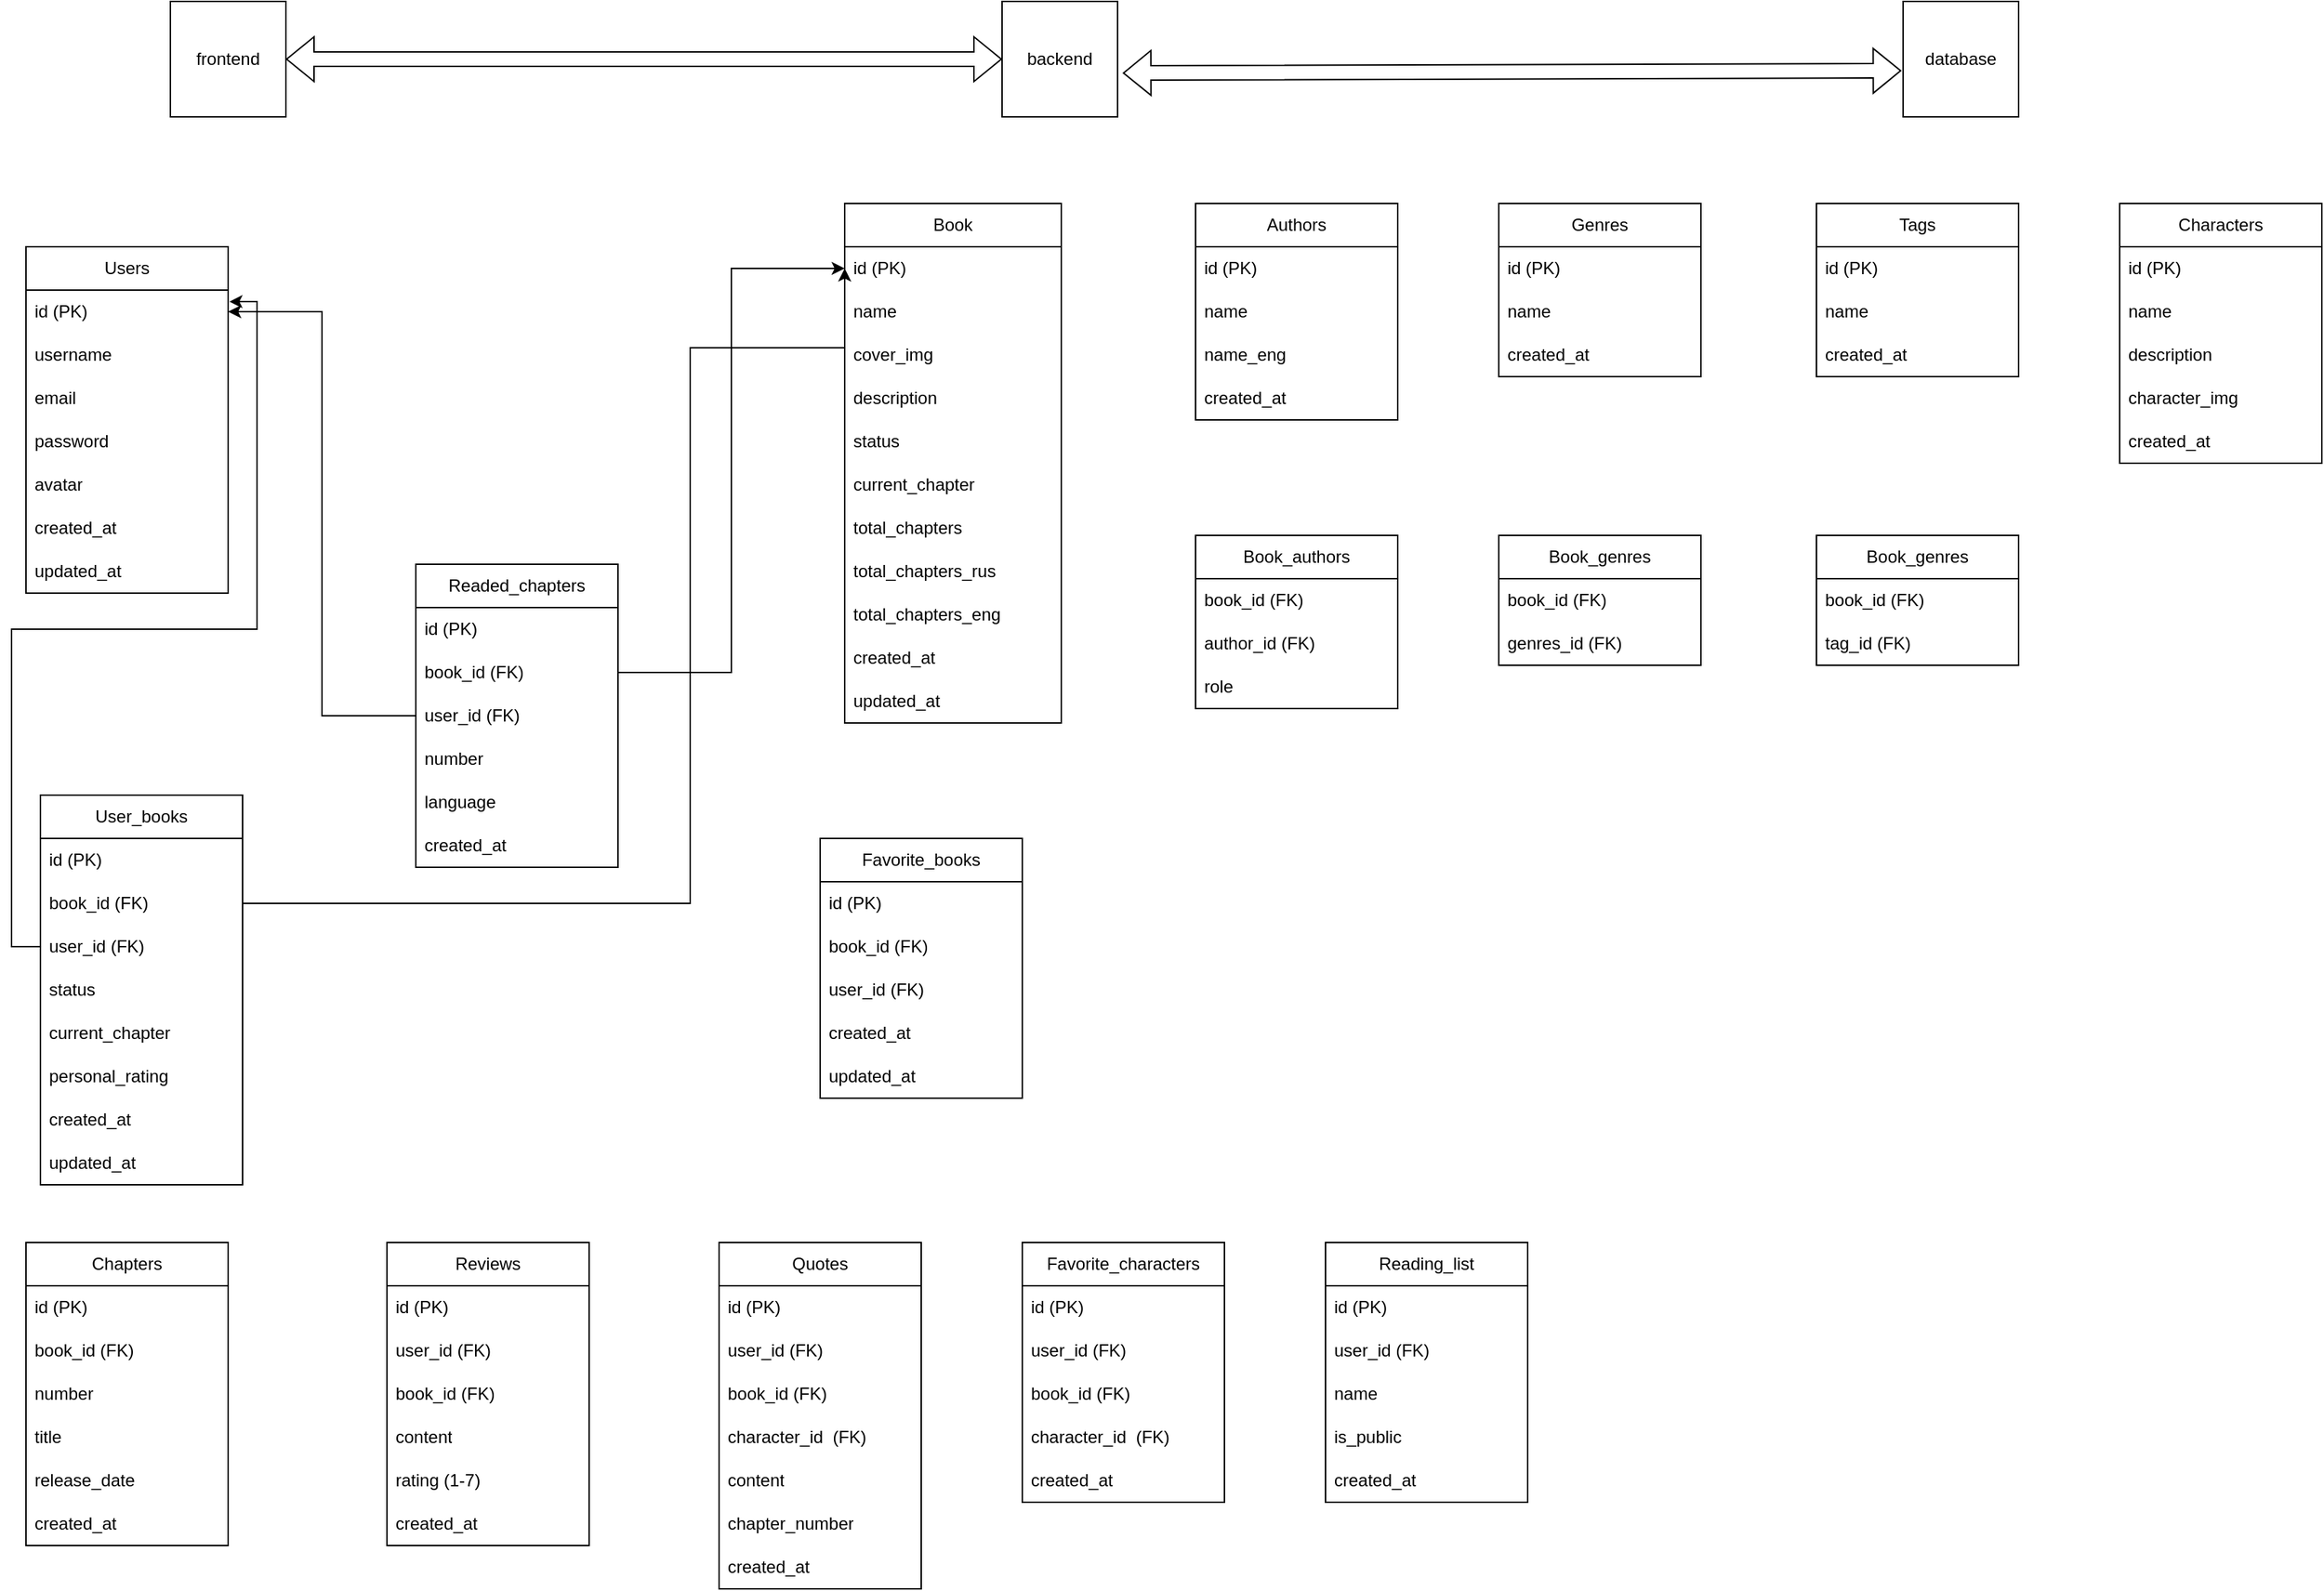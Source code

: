 <mxfile version="28.1.2">
  <diagram name="Страница — 1" id="Tto3KAdQ46b9vLhiMNn-">
    <mxGraphModel dx="1601" dy="783" grid="1" gridSize="10" guides="1" tooltips="1" connect="1" arrows="1" fold="1" page="1" pageScale="1" pageWidth="2336" pageHeight="1654" math="0" shadow="0">
      <root>
        <mxCell id="0" />
        <mxCell id="1" parent="0" />
        <mxCell id="zuVqxmRedbpw3159BYcp-1" value="frontend" style="whiteSpace=wrap;html=1;aspect=fixed;" parent="1" vertex="1">
          <mxGeometry x="210" y="50" width="80" height="80" as="geometry" />
        </mxCell>
        <mxCell id="zuVqxmRedbpw3159BYcp-2" value="backend" style="whiteSpace=wrap;html=1;aspect=fixed;" parent="1" vertex="1">
          <mxGeometry x="786" y="50" width="80" height="80" as="geometry" />
        </mxCell>
        <mxCell id="zuVqxmRedbpw3159BYcp-8" value="database" style="whiteSpace=wrap;html=1;aspect=fixed;" parent="1" vertex="1">
          <mxGeometry x="1410" y="50" width="80" height="80" as="geometry" />
        </mxCell>
        <mxCell id="zuVqxmRedbpw3159BYcp-9" value="" style="shape=flexArrow;endArrow=classic;startArrow=classic;html=1;rounded=0;exitX=1;exitY=0.5;exitDx=0;exitDy=0;entryX=0;entryY=0.5;entryDx=0;entryDy=0;" parent="1" source="zuVqxmRedbpw3159BYcp-1" target="zuVqxmRedbpw3159BYcp-2" edge="1">
          <mxGeometry width="100" height="100" relative="1" as="geometry">
            <mxPoint x="562" y="189.5" as="sourcePoint" />
            <mxPoint x="672" y="190" as="targetPoint" />
            <Array as="points" />
          </mxGeometry>
        </mxCell>
        <mxCell id="zuVqxmRedbpw3159BYcp-10" value="" style="shape=flexArrow;endArrow=classic;startArrow=classic;html=1;rounded=0;entryX=1.045;entryY=0.62;entryDx=0;entryDy=0;exitX=-0.015;exitY=0.6;exitDx=0;exitDy=0;exitPerimeter=0;entryPerimeter=0;" parent="1" source="zuVqxmRedbpw3159BYcp-8" target="zuVqxmRedbpw3159BYcp-2" edge="1">
          <mxGeometry width="100" height="100" relative="1" as="geometry">
            <mxPoint x="802" y="390" as="sourcePoint" />
            <mxPoint x="902" y="290" as="targetPoint" />
          </mxGeometry>
        </mxCell>
        <mxCell id="zuVqxmRedbpw3159BYcp-11" value="Book" style="swimlane;fontStyle=0;childLayout=stackLayout;horizontal=1;startSize=30;horizontalStack=0;resizeParent=1;resizeParentMax=0;resizeLast=0;collapsible=1;marginBottom=0;whiteSpace=wrap;html=1;" parent="1" vertex="1">
          <mxGeometry x="677" y="190" width="150" height="360" as="geometry" />
        </mxCell>
        <mxCell id="zuVqxmRedbpw3159BYcp-12" value="id (PK)" style="text;strokeColor=none;fillColor=none;align=left;verticalAlign=middle;spacingLeft=4;spacingRight=4;overflow=hidden;points=[[0,0.5],[1,0.5]];portConstraint=eastwest;rotatable=0;whiteSpace=wrap;html=1;" parent="zuVqxmRedbpw3159BYcp-11" vertex="1">
          <mxGeometry y="30" width="150" height="30" as="geometry" />
        </mxCell>
        <mxCell id="zuVqxmRedbpw3159BYcp-13" value="name" style="text;strokeColor=none;fillColor=none;align=left;verticalAlign=middle;spacingLeft=4;spacingRight=4;overflow=hidden;points=[[0,0.5],[1,0.5]];portConstraint=eastwest;rotatable=0;whiteSpace=wrap;html=1;" parent="zuVqxmRedbpw3159BYcp-11" vertex="1">
          <mxGeometry y="60" width="150" height="30" as="geometry" />
        </mxCell>
        <mxCell id="Y9O5eQjFK2ASz91ScBbO-5" value="cover_img" style="text;strokeColor=none;fillColor=none;align=left;verticalAlign=middle;spacingLeft=4;spacingRight=4;overflow=hidden;points=[[0,0.5],[1,0.5]];portConstraint=eastwest;rotatable=0;whiteSpace=wrap;html=1;" parent="zuVqxmRedbpw3159BYcp-11" vertex="1">
          <mxGeometry y="90" width="150" height="30" as="geometry" />
        </mxCell>
        <mxCell id="Y9O5eQjFK2ASz91ScBbO-4" value="description" style="text;strokeColor=none;fillColor=none;align=left;verticalAlign=middle;spacingLeft=4;spacingRight=4;overflow=hidden;points=[[0,0.5],[1,0.5]];portConstraint=eastwest;rotatable=0;whiteSpace=wrap;html=1;" parent="zuVqxmRedbpw3159BYcp-11" vertex="1">
          <mxGeometry y="120" width="150" height="30" as="geometry" />
        </mxCell>
        <mxCell id="Y9O5eQjFK2ASz91ScBbO-6" value="status" style="text;strokeColor=none;fillColor=none;align=left;verticalAlign=middle;spacingLeft=4;spacingRight=4;overflow=hidden;points=[[0,0.5],[1,0.5]];portConstraint=eastwest;rotatable=0;whiteSpace=wrap;html=1;" parent="zuVqxmRedbpw3159BYcp-11" vertex="1">
          <mxGeometry y="150" width="150" height="30" as="geometry" />
        </mxCell>
        <mxCell id="zuVqxmRedbpw3159BYcp-14" value="current_chapter" style="text;strokeColor=none;fillColor=none;align=left;verticalAlign=middle;spacingLeft=4;spacingRight=4;overflow=hidden;points=[[0,0.5],[1,0.5]];portConstraint=eastwest;rotatable=0;whiteSpace=wrap;html=1;" parent="zuVqxmRedbpw3159BYcp-11" vertex="1">
          <mxGeometry y="180" width="150" height="30" as="geometry" />
        </mxCell>
        <mxCell id="zuVqxmRedbpw3159BYcp-15" value="total_chapters" style="text;strokeColor=none;fillColor=none;align=left;verticalAlign=middle;spacingLeft=4;spacingRight=4;overflow=hidden;points=[[0,0.5],[1,0.5]];portConstraint=eastwest;rotatable=0;whiteSpace=wrap;html=1;" parent="zuVqxmRedbpw3159BYcp-11" vertex="1">
          <mxGeometry y="210" width="150" height="30" as="geometry" />
        </mxCell>
        <mxCell id="zuVqxmRedbpw3159BYcp-16" value="total_chapters_rus" style="text;strokeColor=none;fillColor=none;align=left;verticalAlign=middle;spacingLeft=4;spacingRight=4;overflow=hidden;points=[[0,0.5],[1,0.5]];portConstraint=eastwest;rotatable=0;whiteSpace=wrap;html=1;" parent="zuVqxmRedbpw3159BYcp-11" vertex="1">
          <mxGeometry y="240" width="150" height="30" as="geometry" />
        </mxCell>
        <mxCell id="zuVqxmRedbpw3159BYcp-17" value="total_chapters_eng" style="text;strokeColor=none;fillColor=none;align=left;verticalAlign=middle;spacingLeft=4;spacingRight=4;overflow=hidden;points=[[0,0.5],[1,0.5]];portConstraint=eastwest;rotatable=0;whiteSpace=wrap;html=1;" parent="zuVqxmRedbpw3159BYcp-11" vertex="1">
          <mxGeometry y="270" width="150" height="30" as="geometry" />
        </mxCell>
        <mxCell id="zuVqxmRedbpw3159BYcp-18" value="created_at" style="text;strokeColor=none;fillColor=none;align=left;verticalAlign=middle;spacingLeft=4;spacingRight=4;overflow=hidden;points=[[0,0.5],[1,0.5]];portConstraint=eastwest;rotatable=0;whiteSpace=wrap;html=1;" parent="zuVqxmRedbpw3159BYcp-11" vertex="1">
          <mxGeometry y="300" width="150" height="30" as="geometry" />
        </mxCell>
        <mxCell id="zuVqxmRedbpw3159BYcp-19" value="updated_at" style="text;strokeColor=none;fillColor=none;align=left;verticalAlign=middle;spacingLeft=4;spacingRight=4;overflow=hidden;points=[[0,0.5],[1,0.5]];portConstraint=eastwest;rotatable=0;whiteSpace=wrap;html=1;" parent="zuVqxmRedbpw3159BYcp-11" vertex="1">
          <mxGeometry y="330" width="150" height="30" as="geometry" />
        </mxCell>
        <mxCell id="zuVqxmRedbpw3159BYcp-20" value="Readed_chapters" style="swimlane;fontStyle=0;childLayout=stackLayout;horizontal=1;startSize=30;horizontalStack=0;resizeParent=1;resizeParentMax=0;resizeLast=0;collapsible=1;marginBottom=0;whiteSpace=wrap;html=1;" parent="1" vertex="1">
          <mxGeometry x="380" y="440" width="140" height="210" as="geometry" />
        </mxCell>
        <mxCell id="zuVqxmRedbpw3159BYcp-21" value="id (PK)" style="text;strokeColor=none;fillColor=none;align=left;verticalAlign=middle;spacingLeft=4;spacingRight=4;overflow=hidden;points=[[0,0.5],[1,0.5]];portConstraint=eastwest;rotatable=0;whiteSpace=wrap;html=1;" parent="zuVqxmRedbpw3159BYcp-20" vertex="1">
          <mxGeometry y="30" width="140" height="30" as="geometry" />
        </mxCell>
        <mxCell id="zuVqxmRedbpw3159BYcp-22" value="book_id (FK)" style="text;strokeColor=none;fillColor=none;align=left;verticalAlign=middle;spacingLeft=4;spacingRight=4;overflow=hidden;points=[[0,0.5],[1,0.5]];portConstraint=eastwest;rotatable=0;whiteSpace=wrap;html=1;" parent="zuVqxmRedbpw3159BYcp-20" vertex="1">
          <mxGeometry y="60" width="140" height="30" as="geometry" />
        </mxCell>
        <mxCell id="zuVqxmRedbpw3159BYcp-32" value="user_id (FK)" style="text;strokeColor=none;fillColor=none;align=left;verticalAlign=middle;spacingLeft=4;spacingRight=4;overflow=hidden;points=[[0,0.5],[1,0.5]];portConstraint=eastwest;rotatable=0;whiteSpace=wrap;html=1;" parent="zuVqxmRedbpw3159BYcp-20" vertex="1">
          <mxGeometry y="90" width="140" height="30" as="geometry" />
        </mxCell>
        <mxCell id="Y9O5eQjFK2ASz91ScBbO-35" value="number" style="text;strokeColor=none;fillColor=none;align=left;verticalAlign=middle;spacingLeft=4;spacingRight=4;overflow=hidden;points=[[0,0.5],[1,0.5]];portConstraint=eastwest;rotatable=0;whiteSpace=wrap;html=1;" parent="zuVqxmRedbpw3159BYcp-20" vertex="1">
          <mxGeometry y="120" width="140" height="30" as="geometry" />
        </mxCell>
        <mxCell id="zuVqxmRedbpw3159BYcp-23" value="language" style="text;strokeColor=none;fillColor=none;align=left;verticalAlign=middle;spacingLeft=4;spacingRight=4;overflow=hidden;points=[[0,0.5],[1,0.5]];portConstraint=eastwest;rotatable=0;whiteSpace=wrap;html=1;" parent="zuVqxmRedbpw3159BYcp-20" vertex="1">
          <mxGeometry y="150" width="140" height="30" as="geometry" />
        </mxCell>
        <mxCell id="zuVqxmRedbpw3159BYcp-26" value="created_at" style="text;strokeColor=none;fillColor=none;align=left;verticalAlign=middle;spacingLeft=4;spacingRight=4;overflow=hidden;points=[[0,0.5],[1,0.5]];portConstraint=eastwest;rotatable=0;whiteSpace=wrap;html=1;" parent="zuVqxmRedbpw3159BYcp-20" vertex="1">
          <mxGeometry y="180" width="140" height="30" as="geometry" />
        </mxCell>
        <mxCell id="zuVqxmRedbpw3159BYcp-25" style="edgeStyle=orthogonalEdgeStyle;rounded=0;orthogonalLoop=1;jettySize=auto;html=1;entryX=0;entryY=0.5;entryDx=0;entryDy=0;" parent="1" source="zuVqxmRedbpw3159BYcp-22" target="zuVqxmRedbpw3159BYcp-12" edge="1">
          <mxGeometry relative="1" as="geometry" />
        </mxCell>
        <mxCell id="zuVqxmRedbpw3159BYcp-27" value="Users" style="swimlane;fontStyle=0;childLayout=stackLayout;horizontal=1;startSize=30;horizontalStack=0;resizeParent=1;resizeParentMax=0;resizeLast=0;collapsible=1;marginBottom=0;whiteSpace=wrap;html=1;" parent="1" vertex="1">
          <mxGeometry x="110" y="220" width="140" height="240" as="geometry" />
        </mxCell>
        <mxCell id="zuVqxmRedbpw3159BYcp-28" value="id (PK)" style="text;strokeColor=none;fillColor=none;align=left;verticalAlign=middle;spacingLeft=4;spacingRight=4;overflow=hidden;points=[[0,0.5],[1,0.5]];portConstraint=eastwest;rotatable=0;whiteSpace=wrap;html=1;" parent="zuVqxmRedbpw3159BYcp-27" vertex="1">
          <mxGeometry y="30" width="140" height="30" as="geometry" />
        </mxCell>
        <mxCell id="Y9O5eQjFK2ASz91ScBbO-2" value="username" style="text;strokeColor=none;fillColor=none;align=left;verticalAlign=middle;spacingLeft=4;spacingRight=4;overflow=hidden;points=[[0,0.5],[1,0.5]];portConstraint=eastwest;rotatable=0;whiteSpace=wrap;html=1;" parent="zuVqxmRedbpw3159BYcp-27" vertex="1">
          <mxGeometry y="60" width="140" height="30" as="geometry" />
        </mxCell>
        <mxCell id="zuVqxmRedbpw3159BYcp-30" value="email" style="text;strokeColor=none;fillColor=none;align=left;verticalAlign=middle;spacingLeft=4;spacingRight=4;overflow=hidden;points=[[0,0.5],[1,0.5]];portConstraint=eastwest;rotatable=0;whiteSpace=wrap;html=1;" parent="zuVqxmRedbpw3159BYcp-27" vertex="1">
          <mxGeometry y="90" width="140" height="30" as="geometry" />
        </mxCell>
        <mxCell id="zuVqxmRedbpw3159BYcp-31" value="password" style="text;strokeColor=none;fillColor=none;align=left;verticalAlign=middle;spacingLeft=4;spacingRight=4;overflow=hidden;points=[[0,0.5],[1,0.5]];portConstraint=eastwest;rotatable=0;whiteSpace=wrap;html=1;" parent="zuVqxmRedbpw3159BYcp-27" vertex="1">
          <mxGeometry y="120" width="140" height="30" as="geometry" />
        </mxCell>
        <mxCell id="Y9O5eQjFK2ASz91ScBbO-3" value="avatar" style="text;strokeColor=none;fillColor=none;align=left;verticalAlign=middle;spacingLeft=4;spacingRight=4;overflow=hidden;points=[[0,0.5],[1,0.5]];portConstraint=eastwest;rotatable=0;whiteSpace=wrap;html=1;" parent="zuVqxmRedbpw3159BYcp-27" vertex="1">
          <mxGeometry y="150" width="140" height="30" as="geometry" />
        </mxCell>
        <mxCell id="zuVqxmRedbpw3159BYcp-29" value="created_at&lt;span style=&quot;white-space: pre;&quot;&gt;&#x9;&lt;/span&gt;" style="text;strokeColor=none;fillColor=none;align=left;verticalAlign=middle;spacingLeft=4;spacingRight=4;overflow=hidden;points=[[0,0.5],[1,0.5]];portConstraint=eastwest;rotatable=0;whiteSpace=wrap;html=1;" parent="zuVqxmRedbpw3159BYcp-27" vertex="1">
          <mxGeometry y="180" width="140" height="30" as="geometry" />
        </mxCell>
        <mxCell id="D9wu04hooPSwnzyHcxWe-1" value="updated_at" style="text;strokeColor=none;fillColor=none;align=left;verticalAlign=middle;spacingLeft=4;spacingRight=4;overflow=hidden;points=[[0,0.5],[1,0.5]];portConstraint=eastwest;rotatable=0;whiteSpace=wrap;html=1;" parent="zuVqxmRedbpw3159BYcp-27" vertex="1">
          <mxGeometry y="210" width="140" height="30" as="geometry" />
        </mxCell>
        <mxCell id="zuVqxmRedbpw3159BYcp-34" style="edgeStyle=orthogonalEdgeStyle;rounded=0;orthogonalLoop=1;jettySize=auto;html=1;" parent="1" source="zuVqxmRedbpw3159BYcp-32" target="zuVqxmRedbpw3159BYcp-28" edge="1">
          <mxGeometry relative="1" as="geometry" />
        </mxCell>
        <mxCell id="zuVqxmRedbpw3159BYcp-35" value="User_books" style="swimlane;fontStyle=0;childLayout=stackLayout;horizontal=1;startSize=30;horizontalStack=0;resizeParent=1;resizeParentMax=0;resizeLast=0;collapsible=1;marginBottom=0;whiteSpace=wrap;html=1;" parent="1" vertex="1">
          <mxGeometry x="120" y="600" width="140" height="270" as="geometry" />
        </mxCell>
        <mxCell id="zuVqxmRedbpw3159BYcp-36" value="id (PK)" style="text;strokeColor=none;fillColor=none;align=left;verticalAlign=middle;spacingLeft=4;spacingRight=4;overflow=hidden;points=[[0,0.5],[1,0.5]];portConstraint=eastwest;rotatable=0;whiteSpace=wrap;html=1;" parent="zuVqxmRedbpw3159BYcp-35" vertex="1">
          <mxGeometry y="30" width="140" height="30" as="geometry" />
        </mxCell>
        <mxCell id="zuVqxmRedbpw3159BYcp-41" value="book_id (FK)" style="text;strokeColor=none;fillColor=none;align=left;verticalAlign=middle;spacingLeft=4;spacingRight=4;overflow=hidden;points=[[0,0.5],[1,0.5]];portConstraint=eastwest;rotatable=0;whiteSpace=wrap;html=1;" parent="zuVqxmRedbpw3159BYcp-35" vertex="1">
          <mxGeometry y="60" width="140" height="30" as="geometry" />
        </mxCell>
        <mxCell id="zuVqxmRedbpw3159BYcp-40" value="user_id (FK)" style="text;strokeColor=none;fillColor=none;align=left;verticalAlign=middle;spacingLeft=4;spacingRight=4;overflow=hidden;points=[[0,0.5],[1,0.5]];portConstraint=eastwest;rotatable=0;whiteSpace=wrap;html=1;" parent="zuVqxmRedbpw3159BYcp-35" vertex="1">
          <mxGeometry y="90" width="140" height="30" as="geometry" />
        </mxCell>
        <mxCell id="zuVqxmRedbpw3159BYcp-51" value="status" style="text;strokeColor=none;fillColor=none;align=left;verticalAlign=middle;spacingLeft=4;spacingRight=4;overflow=hidden;points=[[0,0.5],[1,0.5]];portConstraint=eastwest;rotatable=0;whiteSpace=wrap;html=1;" parent="zuVqxmRedbpw3159BYcp-35" vertex="1">
          <mxGeometry y="120" width="140" height="30" as="geometry" />
        </mxCell>
        <mxCell id="Y9O5eQjFK2ASz91ScBbO-33" value="current_chapter" style="text;strokeColor=none;fillColor=none;align=left;verticalAlign=middle;spacingLeft=4;spacingRight=4;overflow=hidden;points=[[0,0.5],[1,0.5]];portConstraint=eastwest;rotatable=0;whiteSpace=wrap;html=1;" parent="zuVqxmRedbpw3159BYcp-35" vertex="1">
          <mxGeometry y="150" width="140" height="30" as="geometry" />
        </mxCell>
        <mxCell id="Y9O5eQjFK2ASz91ScBbO-34" value="personal_rating" style="text;strokeColor=none;fillColor=none;align=left;verticalAlign=middle;spacingLeft=4;spacingRight=4;overflow=hidden;points=[[0,0.5],[1,0.5]];portConstraint=eastwest;rotatable=0;whiteSpace=wrap;html=1;" parent="zuVqxmRedbpw3159BYcp-35" vertex="1">
          <mxGeometry y="180" width="140" height="30" as="geometry" />
        </mxCell>
        <mxCell id="zuVqxmRedbpw3159BYcp-37" value="created_at" style="text;strokeColor=none;fillColor=none;align=left;verticalAlign=middle;spacingLeft=4;spacingRight=4;overflow=hidden;points=[[0,0.5],[1,0.5]];portConstraint=eastwest;rotatable=0;whiteSpace=wrap;html=1;" parent="zuVqxmRedbpw3159BYcp-35" vertex="1">
          <mxGeometry y="210" width="140" height="30" as="geometry" />
        </mxCell>
        <mxCell id="zuVqxmRedbpw3159BYcp-38" value="updated_at" style="text;strokeColor=none;fillColor=none;align=left;verticalAlign=middle;spacingLeft=4;spacingRight=4;overflow=hidden;points=[[0,0.5],[1,0.5]];portConstraint=eastwest;rotatable=0;whiteSpace=wrap;html=1;" parent="zuVqxmRedbpw3159BYcp-35" vertex="1">
          <mxGeometry y="240" width="140" height="30" as="geometry" />
        </mxCell>
        <mxCell id="zuVqxmRedbpw3159BYcp-42" style="edgeStyle=orthogonalEdgeStyle;rounded=0;orthogonalLoop=1;jettySize=auto;html=1;entryX=0;entryY=0.5;entryDx=0;entryDy=0;" parent="1" source="zuVqxmRedbpw3159BYcp-41" target="zuVqxmRedbpw3159BYcp-12" edge="1">
          <mxGeometry relative="1" as="geometry">
            <Array as="points">
              <mxPoint x="170" y="675" />
              <mxPoint x="570" y="675" />
              <mxPoint x="570" y="290" />
              <mxPoint x="677" y="290" />
            </Array>
          </mxGeometry>
        </mxCell>
        <mxCell id="zuVqxmRedbpw3159BYcp-44" style="edgeStyle=orthogonalEdgeStyle;rounded=0;orthogonalLoop=1;jettySize=auto;html=1;entryX=1.006;entryY=0.267;entryDx=0;entryDy=0;entryPerimeter=0;" parent="1" source="zuVqxmRedbpw3159BYcp-40" target="zuVqxmRedbpw3159BYcp-28" edge="1">
          <mxGeometry relative="1" as="geometry" />
        </mxCell>
        <mxCell id="zuVqxmRedbpw3159BYcp-45" value="Favorite_books" style="swimlane;fontStyle=0;childLayout=stackLayout;horizontal=1;startSize=30;horizontalStack=0;resizeParent=1;resizeParentMax=0;resizeLast=0;collapsible=1;marginBottom=0;whiteSpace=wrap;html=1;" parent="1" vertex="1">
          <mxGeometry x="660" y="630" width="140" height="180" as="geometry" />
        </mxCell>
        <mxCell id="zuVqxmRedbpw3159BYcp-46" value="id (PK)" style="text;strokeColor=none;fillColor=none;align=left;verticalAlign=middle;spacingLeft=4;spacingRight=4;overflow=hidden;points=[[0,0.5],[1,0.5]];portConstraint=eastwest;rotatable=0;whiteSpace=wrap;html=1;" parent="zuVqxmRedbpw3159BYcp-45" vertex="1">
          <mxGeometry y="30" width="140" height="30" as="geometry" />
        </mxCell>
        <mxCell id="zuVqxmRedbpw3159BYcp-49" value="book_id (FK)" style="text;strokeColor=none;fillColor=none;align=left;verticalAlign=middle;spacingLeft=4;spacingRight=4;overflow=hidden;points=[[0,0.5],[1,0.5]];portConstraint=eastwest;rotatable=0;whiteSpace=wrap;html=1;" parent="zuVqxmRedbpw3159BYcp-45" vertex="1">
          <mxGeometry y="60" width="140" height="30" as="geometry" />
        </mxCell>
        <mxCell id="zuVqxmRedbpw3159BYcp-50" value="user_id (FK)" style="text;strokeColor=none;fillColor=none;align=left;verticalAlign=middle;spacingLeft=4;spacingRight=4;overflow=hidden;points=[[0,0.5],[1,0.5]];portConstraint=eastwest;rotatable=0;whiteSpace=wrap;html=1;" parent="zuVqxmRedbpw3159BYcp-45" vertex="1">
          <mxGeometry y="90" width="140" height="30" as="geometry" />
        </mxCell>
        <mxCell id="zuVqxmRedbpw3159BYcp-47" value="created_at" style="text;strokeColor=none;fillColor=none;align=left;verticalAlign=middle;spacingLeft=4;spacingRight=4;overflow=hidden;points=[[0,0.5],[1,0.5]];portConstraint=eastwest;rotatable=0;whiteSpace=wrap;html=1;" parent="zuVqxmRedbpw3159BYcp-45" vertex="1">
          <mxGeometry y="120" width="140" height="30" as="geometry" />
        </mxCell>
        <mxCell id="zuVqxmRedbpw3159BYcp-48" value="updated_at" style="text;strokeColor=none;fillColor=none;align=left;verticalAlign=middle;spacingLeft=4;spacingRight=4;overflow=hidden;points=[[0,0.5],[1,0.5]];portConstraint=eastwest;rotatable=0;whiteSpace=wrap;html=1;" parent="zuVqxmRedbpw3159BYcp-45" vertex="1">
          <mxGeometry y="150" width="140" height="30" as="geometry" />
        </mxCell>
        <mxCell id="Y9O5eQjFK2ASz91ScBbO-7" value="Authors" style="swimlane;fontStyle=0;childLayout=stackLayout;horizontal=1;startSize=30;horizontalStack=0;resizeParent=1;resizeParentMax=0;resizeLast=0;collapsible=1;marginBottom=0;whiteSpace=wrap;html=1;" parent="1" vertex="1">
          <mxGeometry x="920" y="190" width="140" height="150" as="geometry" />
        </mxCell>
        <mxCell id="Y9O5eQjFK2ASz91ScBbO-8" value="id (PK)" style="text;strokeColor=none;fillColor=none;align=left;verticalAlign=middle;spacingLeft=4;spacingRight=4;overflow=hidden;points=[[0,0.5],[1,0.5]];portConstraint=eastwest;rotatable=0;whiteSpace=wrap;html=1;" parent="Y9O5eQjFK2ASz91ScBbO-7" vertex="1">
          <mxGeometry y="30" width="140" height="30" as="geometry" />
        </mxCell>
        <mxCell id="Y9O5eQjFK2ASz91ScBbO-22" value="name" style="text;strokeColor=none;fillColor=none;align=left;verticalAlign=middle;spacingLeft=4;spacingRight=4;overflow=hidden;points=[[0,0.5],[1,0.5]];portConstraint=eastwest;rotatable=0;whiteSpace=wrap;html=1;" parent="Y9O5eQjFK2ASz91ScBbO-7" vertex="1">
          <mxGeometry y="60" width="140" height="30" as="geometry" />
        </mxCell>
        <mxCell id="Y9O5eQjFK2ASz91ScBbO-9" value="name_eng" style="text;strokeColor=none;fillColor=none;align=left;verticalAlign=middle;spacingLeft=4;spacingRight=4;overflow=hidden;points=[[0,0.5],[1,0.5]];portConstraint=eastwest;rotatable=0;whiteSpace=wrap;html=1;" parent="Y9O5eQjFK2ASz91ScBbO-7" vertex="1">
          <mxGeometry y="90" width="140" height="30" as="geometry" />
        </mxCell>
        <mxCell id="Y9O5eQjFK2ASz91ScBbO-10" value="created_at" style="text;strokeColor=none;fillColor=none;align=left;verticalAlign=middle;spacingLeft=4;spacingRight=4;overflow=hidden;points=[[0,0.5],[1,0.5]];portConstraint=eastwest;rotatable=0;whiteSpace=wrap;html=1;" parent="Y9O5eQjFK2ASz91ScBbO-7" vertex="1">
          <mxGeometry y="120" width="140" height="30" as="geometry" />
        </mxCell>
        <mxCell id="Y9O5eQjFK2ASz91ScBbO-11" value="Genres" style="swimlane;fontStyle=0;childLayout=stackLayout;horizontal=1;startSize=30;horizontalStack=0;resizeParent=1;resizeParentMax=0;resizeLast=0;collapsible=1;marginBottom=0;whiteSpace=wrap;html=1;" parent="1" vertex="1">
          <mxGeometry x="1130" y="190" width="140" height="120" as="geometry" />
        </mxCell>
        <mxCell id="Y9O5eQjFK2ASz91ScBbO-23" value="id (PK)" style="text;strokeColor=none;fillColor=none;align=left;verticalAlign=middle;spacingLeft=4;spacingRight=4;overflow=hidden;points=[[0,0.5],[1,0.5]];portConstraint=eastwest;rotatable=0;whiteSpace=wrap;html=1;" parent="Y9O5eQjFK2ASz91ScBbO-11" vertex="1">
          <mxGeometry y="30" width="140" height="30" as="geometry" />
        </mxCell>
        <mxCell id="Y9O5eQjFK2ASz91ScBbO-12" value="name" style="text;strokeColor=none;fillColor=none;align=left;verticalAlign=middle;spacingLeft=4;spacingRight=4;overflow=hidden;points=[[0,0.5],[1,0.5]];portConstraint=eastwest;rotatable=0;whiteSpace=wrap;html=1;" parent="Y9O5eQjFK2ASz91ScBbO-11" vertex="1">
          <mxGeometry y="60" width="140" height="30" as="geometry" />
        </mxCell>
        <mxCell id="Y9O5eQjFK2ASz91ScBbO-14" value="created_at" style="text;strokeColor=none;fillColor=none;align=left;verticalAlign=middle;spacingLeft=4;spacingRight=4;overflow=hidden;points=[[0,0.5],[1,0.5]];portConstraint=eastwest;rotatable=0;whiteSpace=wrap;html=1;" parent="Y9O5eQjFK2ASz91ScBbO-11" vertex="1">
          <mxGeometry y="90" width="140" height="30" as="geometry" />
        </mxCell>
        <mxCell id="Y9O5eQjFK2ASz91ScBbO-16" value="Tags" style="swimlane;fontStyle=0;childLayout=stackLayout;horizontal=1;startSize=30;horizontalStack=0;resizeParent=1;resizeParentMax=0;resizeLast=0;collapsible=1;marginBottom=0;whiteSpace=wrap;html=1;" parent="1" vertex="1">
          <mxGeometry x="1350" y="190" width="140" height="120" as="geometry" />
        </mxCell>
        <mxCell id="Y9O5eQjFK2ASz91ScBbO-24" value="id (PK)" style="text;strokeColor=none;fillColor=none;align=left;verticalAlign=middle;spacingLeft=4;spacingRight=4;overflow=hidden;points=[[0,0.5],[1,0.5]];portConstraint=eastwest;rotatable=0;whiteSpace=wrap;html=1;" parent="Y9O5eQjFK2ASz91ScBbO-16" vertex="1">
          <mxGeometry y="30" width="140" height="30" as="geometry" />
        </mxCell>
        <mxCell id="Y9O5eQjFK2ASz91ScBbO-17" value="name" style="text;strokeColor=none;fillColor=none;align=left;verticalAlign=middle;spacingLeft=4;spacingRight=4;overflow=hidden;points=[[0,0.5],[1,0.5]];portConstraint=eastwest;rotatable=0;whiteSpace=wrap;html=1;" parent="Y9O5eQjFK2ASz91ScBbO-16" vertex="1">
          <mxGeometry y="60" width="140" height="30" as="geometry" />
        </mxCell>
        <mxCell id="Y9O5eQjFK2ASz91ScBbO-18" value="created_at" style="text;strokeColor=none;fillColor=none;align=left;verticalAlign=middle;spacingLeft=4;spacingRight=4;overflow=hidden;points=[[0,0.5],[1,0.5]];portConstraint=eastwest;rotatable=0;whiteSpace=wrap;html=1;" parent="Y9O5eQjFK2ASz91ScBbO-16" vertex="1">
          <mxGeometry y="90" width="140" height="30" as="geometry" />
        </mxCell>
        <mxCell id="Y9O5eQjFK2ASz91ScBbO-19" value="Characters" style="swimlane;fontStyle=0;childLayout=stackLayout;horizontal=1;startSize=30;horizontalStack=0;resizeParent=1;resizeParentMax=0;resizeLast=0;collapsible=1;marginBottom=0;whiteSpace=wrap;html=1;" parent="1" vertex="1">
          <mxGeometry x="1560" y="190" width="140" height="180" as="geometry" />
        </mxCell>
        <mxCell id="Y9O5eQjFK2ASz91ScBbO-25" value="id (PK)" style="text;strokeColor=none;fillColor=none;align=left;verticalAlign=middle;spacingLeft=4;spacingRight=4;overflow=hidden;points=[[0,0.5],[1,0.5]];portConstraint=eastwest;rotatable=0;whiteSpace=wrap;html=1;" parent="Y9O5eQjFK2ASz91ScBbO-19" vertex="1">
          <mxGeometry y="30" width="140" height="30" as="geometry" />
        </mxCell>
        <mxCell id="Y9O5eQjFK2ASz91ScBbO-20" value="name" style="text;strokeColor=none;fillColor=none;align=left;verticalAlign=middle;spacingLeft=4;spacingRight=4;overflow=hidden;points=[[0,0.5],[1,0.5]];portConstraint=eastwest;rotatable=0;whiteSpace=wrap;html=1;" parent="Y9O5eQjFK2ASz91ScBbO-19" vertex="1">
          <mxGeometry y="60" width="140" height="30" as="geometry" />
        </mxCell>
        <mxCell id="D9wu04hooPSwnzyHcxWe-2" value="description" style="text;strokeColor=none;fillColor=none;align=left;verticalAlign=middle;spacingLeft=4;spacingRight=4;overflow=hidden;points=[[0,0.5],[1,0.5]];portConstraint=eastwest;rotatable=0;whiteSpace=wrap;html=1;" parent="Y9O5eQjFK2ASz91ScBbO-19" vertex="1">
          <mxGeometry y="90" width="140" height="30" as="geometry" />
        </mxCell>
        <mxCell id="D9wu04hooPSwnzyHcxWe-3" value="character_img" style="text;strokeColor=none;fillColor=none;align=left;verticalAlign=middle;spacingLeft=4;spacingRight=4;overflow=hidden;points=[[0,0.5],[1,0.5]];portConstraint=eastwest;rotatable=0;whiteSpace=wrap;html=1;" parent="Y9O5eQjFK2ASz91ScBbO-19" vertex="1">
          <mxGeometry y="120" width="140" height="30" as="geometry" />
        </mxCell>
        <mxCell id="Y9O5eQjFK2ASz91ScBbO-21" value="created_at" style="text;strokeColor=none;fillColor=none;align=left;verticalAlign=middle;spacingLeft=4;spacingRight=4;overflow=hidden;points=[[0,0.5],[1,0.5]];portConstraint=eastwest;rotatable=0;whiteSpace=wrap;html=1;" parent="Y9O5eQjFK2ASz91ScBbO-19" vertex="1">
          <mxGeometry y="150" width="140" height="30" as="geometry" />
        </mxCell>
        <mxCell id="Y9O5eQjFK2ASz91ScBbO-27" value="Chapters" style="swimlane;fontStyle=0;childLayout=stackLayout;horizontal=1;startSize=30;horizontalStack=0;resizeParent=1;resizeParentMax=0;resizeLast=0;collapsible=1;marginBottom=0;whiteSpace=wrap;html=1;" parent="1" vertex="1">
          <mxGeometry x="110" y="910" width="140" height="210" as="geometry" />
        </mxCell>
        <mxCell id="Y9O5eQjFK2ASz91ScBbO-28" value="id (PK)&lt;span style=&quot;white-space: pre;&quot;&gt;&#x9;&lt;/span&gt;&lt;span style=&quot;white-space: pre;&quot;&gt;&#x9;&lt;/span&gt;" style="text;strokeColor=none;fillColor=none;align=left;verticalAlign=middle;spacingLeft=4;spacingRight=4;overflow=hidden;points=[[0,0.5],[1,0.5]];portConstraint=eastwest;rotatable=0;whiteSpace=wrap;html=1;" parent="Y9O5eQjFK2ASz91ScBbO-27" vertex="1">
          <mxGeometry y="30" width="140" height="30" as="geometry" />
        </mxCell>
        <mxCell id="Y9O5eQjFK2ASz91ScBbO-53" value="book_id (FK)&lt;span style=&quot;white-space: pre;&quot;&gt;&#x9;&lt;/span&gt;&lt;span style=&quot;white-space: pre;&quot;&gt;&#x9;&lt;/span&gt;" style="text;strokeColor=none;fillColor=none;align=left;verticalAlign=middle;spacingLeft=4;spacingRight=4;overflow=hidden;points=[[0,0.5],[1,0.5]];portConstraint=eastwest;rotatable=0;whiteSpace=wrap;html=1;" parent="Y9O5eQjFK2ASz91ScBbO-27" vertex="1">
          <mxGeometry y="60" width="140" height="30" as="geometry" />
        </mxCell>
        <mxCell id="Y9O5eQjFK2ASz91ScBbO-29" value="number" style="text;strokeColor=none;fillColor=none;align=left;verticalAlign=middle;spacingLeft=4;spacingRight=4;overflow=hidden;points=[[0,0.5],[1,0.5]];portConstraint=eastwest;rotatable=0;whiteSpace=wrap;html=1;" parent="Y9O5eQjFK2ASz91ScBbO-27" vertex="1">
          <mxGeometry y="90" width="140" height="30" as="geometry" />
        </mxCell>
        <mxCell id="Y9O5eQjFK2ASz91ScBbO-30" value="title" style="text;strokeColor=none;fillColor=none;align=left;verticalAlign=middle;spacingLeft=4;spacingRight=4;overflow=hidden;points=[[0,0.5],[1,0.5]];portConstraint=eastwest;rotatable=0;whiteSpace=wrap;html=1;" parent="Y9O5eQjFK2ASz91ScBbO-27" vertex="1">
          <mxGeometry y="120" width="140" height="30" as="geometry" />
        </mxCell>
        <mxCell id="Y9O5eQjFK2ASz91ScBbO-31" value="release_date" style="text;strokeColor=none;fillColor=none;align=left;verticalAlign=middle;spacingLeft=4;spacingRight=4;overflow=hidden;points=[[0,0.5],[1,0.5]];portConstraint=eastwest;rotatable=0;whiteSpace=wrap;html=1;" parent="Y9O5eQjFK2ASz91ScBbO-27" vertex="1">
          <mxGeometry y="150" width="140" height="30" as="geometry" />
        </mxCell>
        <mxCell id="Y9O5eQjFK2ASz91ScBbO-32" value="created_at" style="text;strokeColor=none;fillColor=none;align=left;verticalAlign=middle;spacingLeft=4;spacingRight=4;overflow=hidden;points=[[0,0.5],[1,0.5]];portConstraint=eastwest;rotatable=0;whiteSpace=wrap;html=1;" parent="Y9O5eQjFK2ASz91ScBbO-27" vertex="1">
          <mxGeometry y="180" width="140" height="30" as="geometry" />
        </mxCell>
        <mxCell id="Y9O5eQjFK2ASz91ScBbO-36" value="Reviews" style="swimlane;fontStyle=0;childLayout=stackLayout;horizontal=1;startSize=30;horizontalStack=0;resizeParent=1;resizeParentMax=0;resizeLast=0;collapsible=1;marginBottom=0;whiteSpace=wrap;html=1;" parent="1" vertex="1">
          <mxGeometry x="360" y="910" width="140" height="210" as="geometry" />
        </mxCell>
        <mxCell id="Y9O5eQjFK2ASz91ScBbO-37" value="id (PK)&lt;span style=&quot;white-space: pre;&quot;&gt;&#x9;&lt;/span&gt;&lt;span style=&quot;white-space: pre;&quot;&gt;&#x9;&lt;/span&gt;" style="text;strokeColor=none;fillColor=none;align=left;verticalAlign=middle;spacingLeft=4;spacingRight=4;overflow=hidden;points=[[0,0.5],[1,0.5]];portConstraint=eastwest;rotatable=0;whiteSpace=wrap;html=1;" parent="Y9O5eQjFK2ASz91ScBbO-36" vertex="1">
          <mxGeometry y="30" width="140" height="30" as="geometry" />
        </mxCell>
        <mxCell id="Y9O5eQjFK2ASz91ScBbO-55" value="user_id (FK)&lt;span style=&quot;white-space: pre;&quot;&gt;&#x9;&lt;/span&gt;&lt;span style=&quot;white-space: pre;&quot;&gt;&#x9;&lt;/span&gt;" style="text;strokeColor=none;fillColor=none;align=left;verticalAlign=middle;spacingLeft=4;spacingRight=4;overflow=hidden;points=[[0,0.5],[1,0.5]];portConstraint=eastwest;rotatable=0;whiteSpace=wrap;html=1;" parent="Y9O5eQjFK2ASz91ScBbO-36" vertex="1">
          <mxGeometry y="60" width="140" height="30" as="geometry" />
        </mxCell>
        <mxCell id="Y9O5eQjFK2ASz91ScBbO-54" value="book_id (FK)&lt;span style=&quot;white-space: pre;&quot;&gt;&#x9;&lt;/span&gt;&lt;span style=&quot;white-space: pre;&quot;&gt;&#x9;&lt;/span&gt;" style="text;strokeColor=none;fillColor=none;align=left;verticalAlign=middle;spacingLeft=4;spacingRight=4;overflow=hidden;points=[[0,0.5],[1,0.5]];portConstraint=eastwest;rotatable=0;whiteSpace=wrap;html=1;" parent="Y9O5eQjFK2ASz91ScBbO-36" vertex="1">
          <mxGeometry y="90" width="140" height="30" as="geometry" />
        </mxCell>
        <mxCell id="Y9O5eQjFK2ASz91ScBbO-44" value="content" style="text;strokeColor=none;fillColor=none;align=left;verticalAlign=middle;spacingLeft=4;spacingRight=4;overflow=hidden;points=[[0,0.5],[1,0.5]];portConstraint=eastwest;rotatable=0;whiteSpace=wrap;html=1;" parent="Y9O5eQjFK2ASz91ScBbO-36" vertex="1">
          <mxGeometry y="120" width="140" height="30" as="geometry" />
        </mxCell>
        <mxCell id="Y9O5eQjFK2ASz91ScBbO-45" value="rating (1-7)" style="text;strokeColor=none;fillColor=none;align=left;verticalAlign=middle;spacingLeft=4;spacingRight=4;overflow=hidden;points=[[0,0.5],[1,0.5]];portConstraint=eastwest;rotatable=0;whiteSpace=wrap;html=1;" parent="Y9O5eQjFK2ASz91ScBbO-36" vertex="1">
          <mxGeometry y="150" width="140" height="30" as="geometry" />
        </mxCell>
        <mxCell id="Y9O5eQjFK2ASz91ScBbO-41" value="created_at" style="text;strokeColor=none;fillColor=none;align=left;verticalAlign=middle;spacingLeft=4;spacingRight=4;overflow=hidden;points=[[0,0.5],[1,0.5]];portConstraint=eastwest;rotatable=0;whiteSpace=wrap;html=1;" parent="Y9O5eQjFK2ASz91ScBbO-36" vertex="1">
          <mxGeometry y="180" width="140" height="30" as="geometry" />
        </mxCell>
        <mxCell id="Y9O5eQjFK2ASz91ScBbO-46" value="Quotes" style="swimlane;fontStyle=0;childLayout=stackLayout;horizontal=1;startSize=30;horizontalStack=0;resizeParent=1;resizeParentMax=0;resizeLast=0;collapsible=1;marginBottom=0;whiteSpace=wrap;html=1;" parent="1" vertex="1">
          <mxGeometry x="590" y="910" width="140" height="240" as="geometry" />
        </mxCell>
        <mxCell id="Y9O5eQjFK2ASz91ScBbO-47" value="id (PK)" style="text;strokeColor=none;fillColor=none;align=left;verticalAlign=middle;spacingLeft=4;spacingRight=4;overflow=hidden;points=[[0,0.5],[1,0.5]];portConstraint=eastwest;rotatable=0;whiteSpace=wrap;html=1;" parent="Y9O5eQjFK2ASz91ScBbO-46" vertex="1">
          <mxGeometry y="30" width="140" height="30" as="geometry" />
        </mxCell>
        <mxCell id="Y9O5eQjFK2ASz91ScBbO-56" value="user_id (FK)&lt;span style=&quot;white-space: pre;&quot;&gt;&#x9;&lt;/span&gt;&lt;span style=&quot;white-space: pre;&quot;&gt;&#x9;&lt;/span&gt;" style="text;strokeColor=none;fillColor=none;align=left;verticalAlign=middle;spacingLeft=4;spacingRight=4;overflow=hidden;points=[[0,0.5],[1,0.5]];portConstraint=eastwest;rotatable=0;whiteSpace=wrap;html=1;" parent="Y9O5eQjFK2ASz91ScBbO-46" vertex="1">
          <mxGeometry y="60" width="140" height="30" as="geometry" />
        </mxCell>
        <mxCell id="Y9O5eQjFK2ASz91ScBbO-48" value="book_id (FK)" style="text;strokeColor=none;fillColor=none;align=left;verticalAlign=middle;spacingLeft=4;spacingRight=4;overflow=hidden;points=[[0,0.5],[1,0.5]];portConstraint=eastwest;rotatable=0;whiteSpace=wrap;html=1;" parent="Y9O5eQjFK2ASz91ScBbO-46" vertex="1">
          <mxGeometry y="90" width="140" height="30" as="geometry" />
        </mxCell>
        <mxCell id="Y9O5eQjFK2ASz91ScBbO-49" value="character_id&amp;nbsp; (FK)" style="text;strokeColor=none;fillColor=none;align=left;verticalAlign=middle;spacingLeft=4;spacingRight=4;overflow=hidden;points=[[0,0.5],[1,0.5]];portConstraint=eastwest;rotatable=0;whiteSpace=wrap;html=1;" parent="Y9O5eQjFK2ASz91ScBbO-46" vertex="1">
          <mxGeometry y="120" width="140" height="30" as="geometry" />
        </mxCell>
        <mxCell id="Y9O5eQjFK2ASz91ScBbO-50" value="content" style="text;strokeColor=none;fillColor=none;align=left;verticalAlign=middle;spacingLeft=4;spacingRight=4;overflow=hidden;points=[[0,0.5],[1,0.5]];portConstraint=eastwest;rotatable=0;whiteSpace=wrap;html=1;" parent="Y9O5eQjFK2ASz91ScBbO-46" vertex="1">
          <mxGeometry y="150" width="140" height="30" as="geometry" />
        </mxCell>
        <mxCell id="Y9O5eQjFK2ASz91ScBbO-51" value="chapter_number" style="text;strokeColor=none;fillColor=none;align=left;verticalAlign=middle;spacingLeft=4;spacingRight=4;overflow=hidden;points=[[0,0.5],[1,0.5]];portConstraint=eastwest;rotatable=0;whiteSpace=wrap;html=1;" parent="Y9O5eQjFK2ASz91ScBbO-46" vertex="1">
          <mxGeometry y="180" width="140" height="30" as="geometry" />
        </mxCell>
        <mxCell id="Y9O5eQjFK2ASz91ScBbO-52" value="created_at" style="text;strokeColor=none;fillColor=none;align=left;verticalAlign=middle;spacingLeft=4;spacingRight=4;overflow=hidden;points=[[0,0.5],[1,0.5]];portConstraint=eastwest;rotatable=0;whiteSpace=wrap;html=1;" parent="Y9O5eQjFK2ASz91ScBbO-46" vertex="1">
          <mxGeometry y="210" width="140" height="30" as="geometry" />
        </mxCell>
        <mxCell id="Y9O5eQjFK2ASz91ScBbO-57" value="Reading_list" style="swimlane;fontStyle=0;childLayout=stackLayout;horizontal=1;startSize=30;horizontalStack=0;resizeParent=1;resizeParentMax=0;resizeLast=0;collapsible=1;marginBottom=0;whiteSpace=wrap;html=1;" parent="1" vertex="1">
          <mxGeometry x="1010" y="910" width="140" height="180" as="geometry" />
        </mxCell>
        <mxCell id="Y9O5eQjFK2ASz91ScBbO-58" value="id (PK)&lt;span style=&quot;white-space: pre;&quot;&gt;&#x9;&lt;/span&gt;&lt;span style=&quot;white-space: pre;&quot;&gt;&#x9;&lt;/span&gt;" style="text;strokeColor=none;fillColor=none;align=left;verticalAlign=middle;spacingLeft=4;spacingRight=4;overflow=hidden;points=[[0,0.5],[1,0.5]];portConstraint=eastwest;rotatable=0;whiteSpace=wrap;html=1;" parent="Y9O5eQjFK2ASz91ScBbO-57" vertex="1">
          <mxGeometry y="30" width="140" height="30" as="geometry" />
        </mxCell>
        <mxCell id="Y9O5eQjFK2ASz91ScBbO-59" value="user_id (FK)&lt;span style=&quot;white-space: pre;&quot;&gt;&#x9;&lt;/span&gt;&lt;span style=&quot;white-space: pre;&quot;&gt;&#x9;&lt;/span&gt;" style="text;strokeColor=none;fillColor=none;align=left;verticalAlign=middle;spacingLeft=4;spacingRight=4;overflow=hidden;points=[[0,0.5],[1,0.5]];portConstraint=eastwest;rotatable=0;whiteSpace=wrap;html=1;" parent="Y9O5eQjFK2ASz91ScBbO-57" vertex="1">
          <mxGeometry y="60" width="140" height="30" as="geometry" />
        </mxCell>
        <mxCell id="Y9O5eQjFK2ASz91ScBbO-63" value="name" style="text;strokeColor=none;fillColor=none;align=left;verticalAlign=middle;spacingLeft=4;spacingRight=4;overflow=hidden;points=[[0,0.5],[1,0.5]];portConstraint=eastwest;rotatable=0;whiteSpace=wrap;html=1;" parent="Y9O5eQjFK2ASz91ScBbO-57" vertex="1">
          <mxGeometry y="90" width="140" height="30" as="geometry" />
        </mxCell>
        <mxCell id="Y9O5eQjFK2ASz91ScBbO-66" value="is_public" style="text;strokeColor=none;fillColor=none;align=left;verticalAlign=middle;spacingLeft=4;spacingRight=4;overflow=hidden;points=[[0,0.5],[1,0.5]];portConstraint=eastwest;rotatable=0;whiteSpace=wrap;html=1;" parent="Y9O5eQjFK2ASz91ScBbO-57" vertex="1">
          <mxGeometry y="120" width="140" height="30" as="geometry" />
        </mxCell>
        <mxCell id="Y9O5eQjFK2ASz91ScBbO-65" value="created_at" style="text;strokeColor=none;fillColor=none;align=left;verticalAlign=middle;spacingLeft=4;spacingRight=4;overflow=hidden;points=[[0,0.5],[1,0.5]];portConstraint=eastwest;rotatable=0;whiteSpace=wrap;html=1;" parent="Y9O5eQjFK2ASz91ScBbO-57" vertex="1">
          <mxGeometry y="150" width="140" height="30" as="geometry" />
        </mxCell>
        <mxCell id="Y9O5eQjFK2ASz91ScBbO-67" value="Book_authors" style="swimlane;fontStyle=0;childLayout=stackLayout;horizontal=1;startSize=30;horizontalStack=0;resizeParent=1;resizeParentMax=0;resizeLast=0;collapsible=1;marginBottom=0;whiteSpace=wrap;html=1;" parent="1" vertex="1">
          <mxGeometry x="920" y="420" width="140" height="120" as="geometry" />
        </mxCell>
        <mxCell id="Y9O5eQjFK2ASz91ScBbO-77" value="book_id (FK)" style="text;strokeColor=none;fillColor=none;align=left;verticalAlign=middle;spacingLeft=4;spacingRight=4;overflow=hidden;points=[[0,0.5],[1,0.5]];portConstraint=eastwest;rotatable=0;whiteSpace=wrap;html=1;" parent="Y9O5eQjFK2ASz91ScBbO-67" vertex="1">
          <mxGeometry y="30" width="140" height="30" as="geometry" />
        </mxCell>
        <mxCell id="Y9O5eQjFK2ASz91ScBbO-69" value="author_id (FK)" style="text;strokeColor=none;fillColor=none;align=left;verticalAlign=middle;spacingLeft=4;spacingRight=4;overflow=hidden;points=[[0,0.5],[1,0.5]];portConstraint=eastwest;rotatable=0;whiteSpace=wrap;html=1;" parent="Y9O5eQjFK2ASz91ScBbO-67" vertex="1">
          <mxGeometry y="60" width="140" height="30" as="geometry" />
        </mxCell>
        <mxCell id="Y9O5eQjFK2ASz91ScBbO-83" value="role" style="text;strokeColor=none;fillColor=none;align=left;verticalAlign=middle;spacingLeft=4;spacingRight=4;overflow=hidden;points=[[0,0.5],[1,0.5]];portConstraint=eastwest;rotatable=0;whiteSpace=wrap;html=1;" parent="Y9O5eQjFK2ASz91ScBbO-67" vertex="1">
          <mxGeometry y="90" width="140" height="30" as="geometry" />
        </mxCell>
        <mxCell id="Y9O5eQjFK2ASz91ScBbO-72" value="Book_genres" style="swimlane;fontStyle=0;childLayout=stackLayout;horizontal=1;startSize=30;horizontalStack=0;resizeParent=1;resizeParentMax=0;resizeLast=0;collapsible=1;marginBottom=0;whiteSpace=wrap;html=1;" parent="1" vertex="1">
          <mxGeometry x="1130" y="420" width="140" height="90" as="geometry" />
        </mxCell>
        <mxCell id="Y9O5eQjFK2ASz91ScBbO-73" value="book_id (FK)" style="text;strokeColor=none;fillColor=none;align=left;verticalAlign=middle;spacingLeft=4;spacingRight=4;overflow=hidden;points=[[0,0.5],[1,0.5]];portConstraint=eastwest;rotatable=0;whiteSpace=wrap;html=1;" parent="Y9O5eQjFK2ASz91ScBbO-72" vertex="1">
          <mxGeometry y="30" width="140" height="30" as="geometry" />
        </mxCell>
        <mxCell id="Y9O5eQjFK2ASz91ScBbO-74" value="genres_id (FK)" style="text;strokeColor=none;fillColor=none;align=left;verticalAlign=middle;spacingLeft=4;spacingRight=4;overflow=hidden;points=[[0,0.5],[1,0.5]];portConstraint=eastwest;rotatable=0;whiteSpace=wrap;html=1;" parent="Y9O5eQjFK2ASz91ScBbO-72" vertex="1">
          <mxGeometry y="60" width="140" height="30" as="geometry" />
        </mxCell>
        <mxCell id="Y9O5eQjFK2ASz91ScBbO-84" value="Book_genres" style="swimlane;fontStyle=0;childLayout=stackLayout;horizontal=1;startSize=30;horizontalStack=0;resizeParent=1;resizeParentMax=0;resizeLast=0;collapsible=1;marginBottom=0;whiteSpace=wrap;html=1;" parent="1" vertex="1">
          <mxGeometry x="1350" y="420" width="140" height="90" as="geometry" />
        </mxCell>
        <mxCell id="Y9O5eQjFK2ASz91ScBbO-85" value="book_id (FK)" style="text;strokeColor=none;fillColor=none;align=left;verticalAlign=middle;spacingLeft=4;spacingRight=4;overflow=hidden;points=[[0,0.5],[1,0.5]];portConstraint=eastwest;rotatable=0;whiteSpace=wrap;html=1;" parent="Y9O5eQjFK2ASz91ScBbO-84" vertex="1">
          <mxGeometry y="30" width="140" height="30" as="geometry" />
        </mxCell>
        <mxCell id="Y9O5eQjFK2ASz91ScBbO-86" value="tag_id (FK)" style="text;strokeColor=none;fillColor=none;align=left;verticalAlign=middle;spacingLeft=4;spacingRight=4;overflow=hidden;points=[[0,0.5],[1,0.5]];portConstraint=eastwest;rotatable=0;whiteSpace=wrap;html=1;" parent="Y9O5eQjFK2ASz91ScBbO-84" vertex="1">
          <mxGeometry y="60" width="140" height="30" as="geometry" />
        </mxCell>
        <mxCell id="Y9O5eQjFK2ASz91ScBbO-90" value="Favorite_characters" style="swimlane;fontStyle=0;childLayout=stackLayout;horizontal=1;startSize=30;horizontalStack=0;resizeParent=1;resizeParentMax=0;resizeLast=0;collapsible=1;marginBottom=0;whiteSpace=wrap;html=1;" parent="1" vertex="1">
          <mxGeometry x="800" y="910" width="140" height="180" as="geometry" />
        </mxCell>
        <mxCell id="Y9O5eQjFK2ASz91ScBbO-91" value="id (PK)" style="text;strokeColor=none;fillColor=none;align=left;verticalAlign=middle;spacingLeft=4;spacingRight=4;overflow=hidden;points=[[0,0.5],[1,0.5]];portConstraint=eastwest;rotatable=0;whiteSpace=wrap;html=1;" parent="Y9O5eQjFK2ASz91ScBbO-90" vertex="1">
          <mxGeometry y="30" width="140" height="30" as="geometry" />
        </mxCell>
        <mxCell id="Y9O5eQjFK2ASz91ScBbO-92" value="user_id (FK)&lt;span style=&quot;white-space: pre;&quot;&gt;&#x9;&lt;/span&gt;&lt;span style=&quot;white-space: pre;&quot;&gt;&#x9;&lt;/span&gt;" style="text;strokeColor=none;fillColor=none;align=left;verticalAlign=middle;spacingLeft=4;spacingRight=4;overflow=hidden;points=[[0,0.5],[1,0.5]];portConstraint=eastwest;rotatable=0;whiteSpace=wrap;html=1;" parent="Y9O5eQjFK2ASz91ScBbO-90" vertex="1">
          <mxGeometry y="60" width="140" height="30" as="geometry" />
        </mxCell>
        <mxCell id="Y9O5eQjFK2ASz91ScBbO-93" value="book_id (FK)" style="text;strokeColor=none;fillColor=none;align=left;verticalAlign=middle;spacingLeft=4;spacingRight=4;overflow=hidden;points=[[0,0.5],[1,0.5]];portConstraint=eastwest;rotatable=0;whiteSpace=wrap;html=1;" parent="Y9O5eQjFK2ASz91ScBbO-90" vertex="1">
          <mxGeometry y="90" width="140" height="30" as="geometry" />
        </mxCell>
        <mxCell id="Y9O5eQjFK2ASz91ScBbO-94" value="character_id&amp;nbsp; (FK)" style="text;strokeColor=none;fillColor=none;align=left;verticalAlign=middle;spacingLeft=4;spacingRight=4;overflow=hidden;points=[[0,0.5],[1,0.5]];portConstraint=eastwest;rotatable=0;whiteSpace=wrap;html=1;" parent="Y9O5eQjFK2ASz91ScBbO-90" vertex="1">
          <mxGeometry y="120" width="140" height="30" as="geometry" />
        </mxCell>
        <mxCell id="Y9O5eQjFK2ASz91ScBbO-97" value="created_at" style="text;strokeColor=none;fillColor=none;align=left;verticalAlign=middle;spacingLeft=4;spacingRight=4;overflow=hidden;points=[[0,0.5],[1,0.5]];portConstraint=eastwest;rotatable=0;whiteSpace=wrap;html=1;" parent="Y9O5eQjFK2ASz91ScBbO-90" vertex="1">
          <mxGeometry y="150" width="140" height="30" as="geometry" />
        </mxCell>
      </root>
    </mxGraphModel>
  </diagram>
</mxfile>
